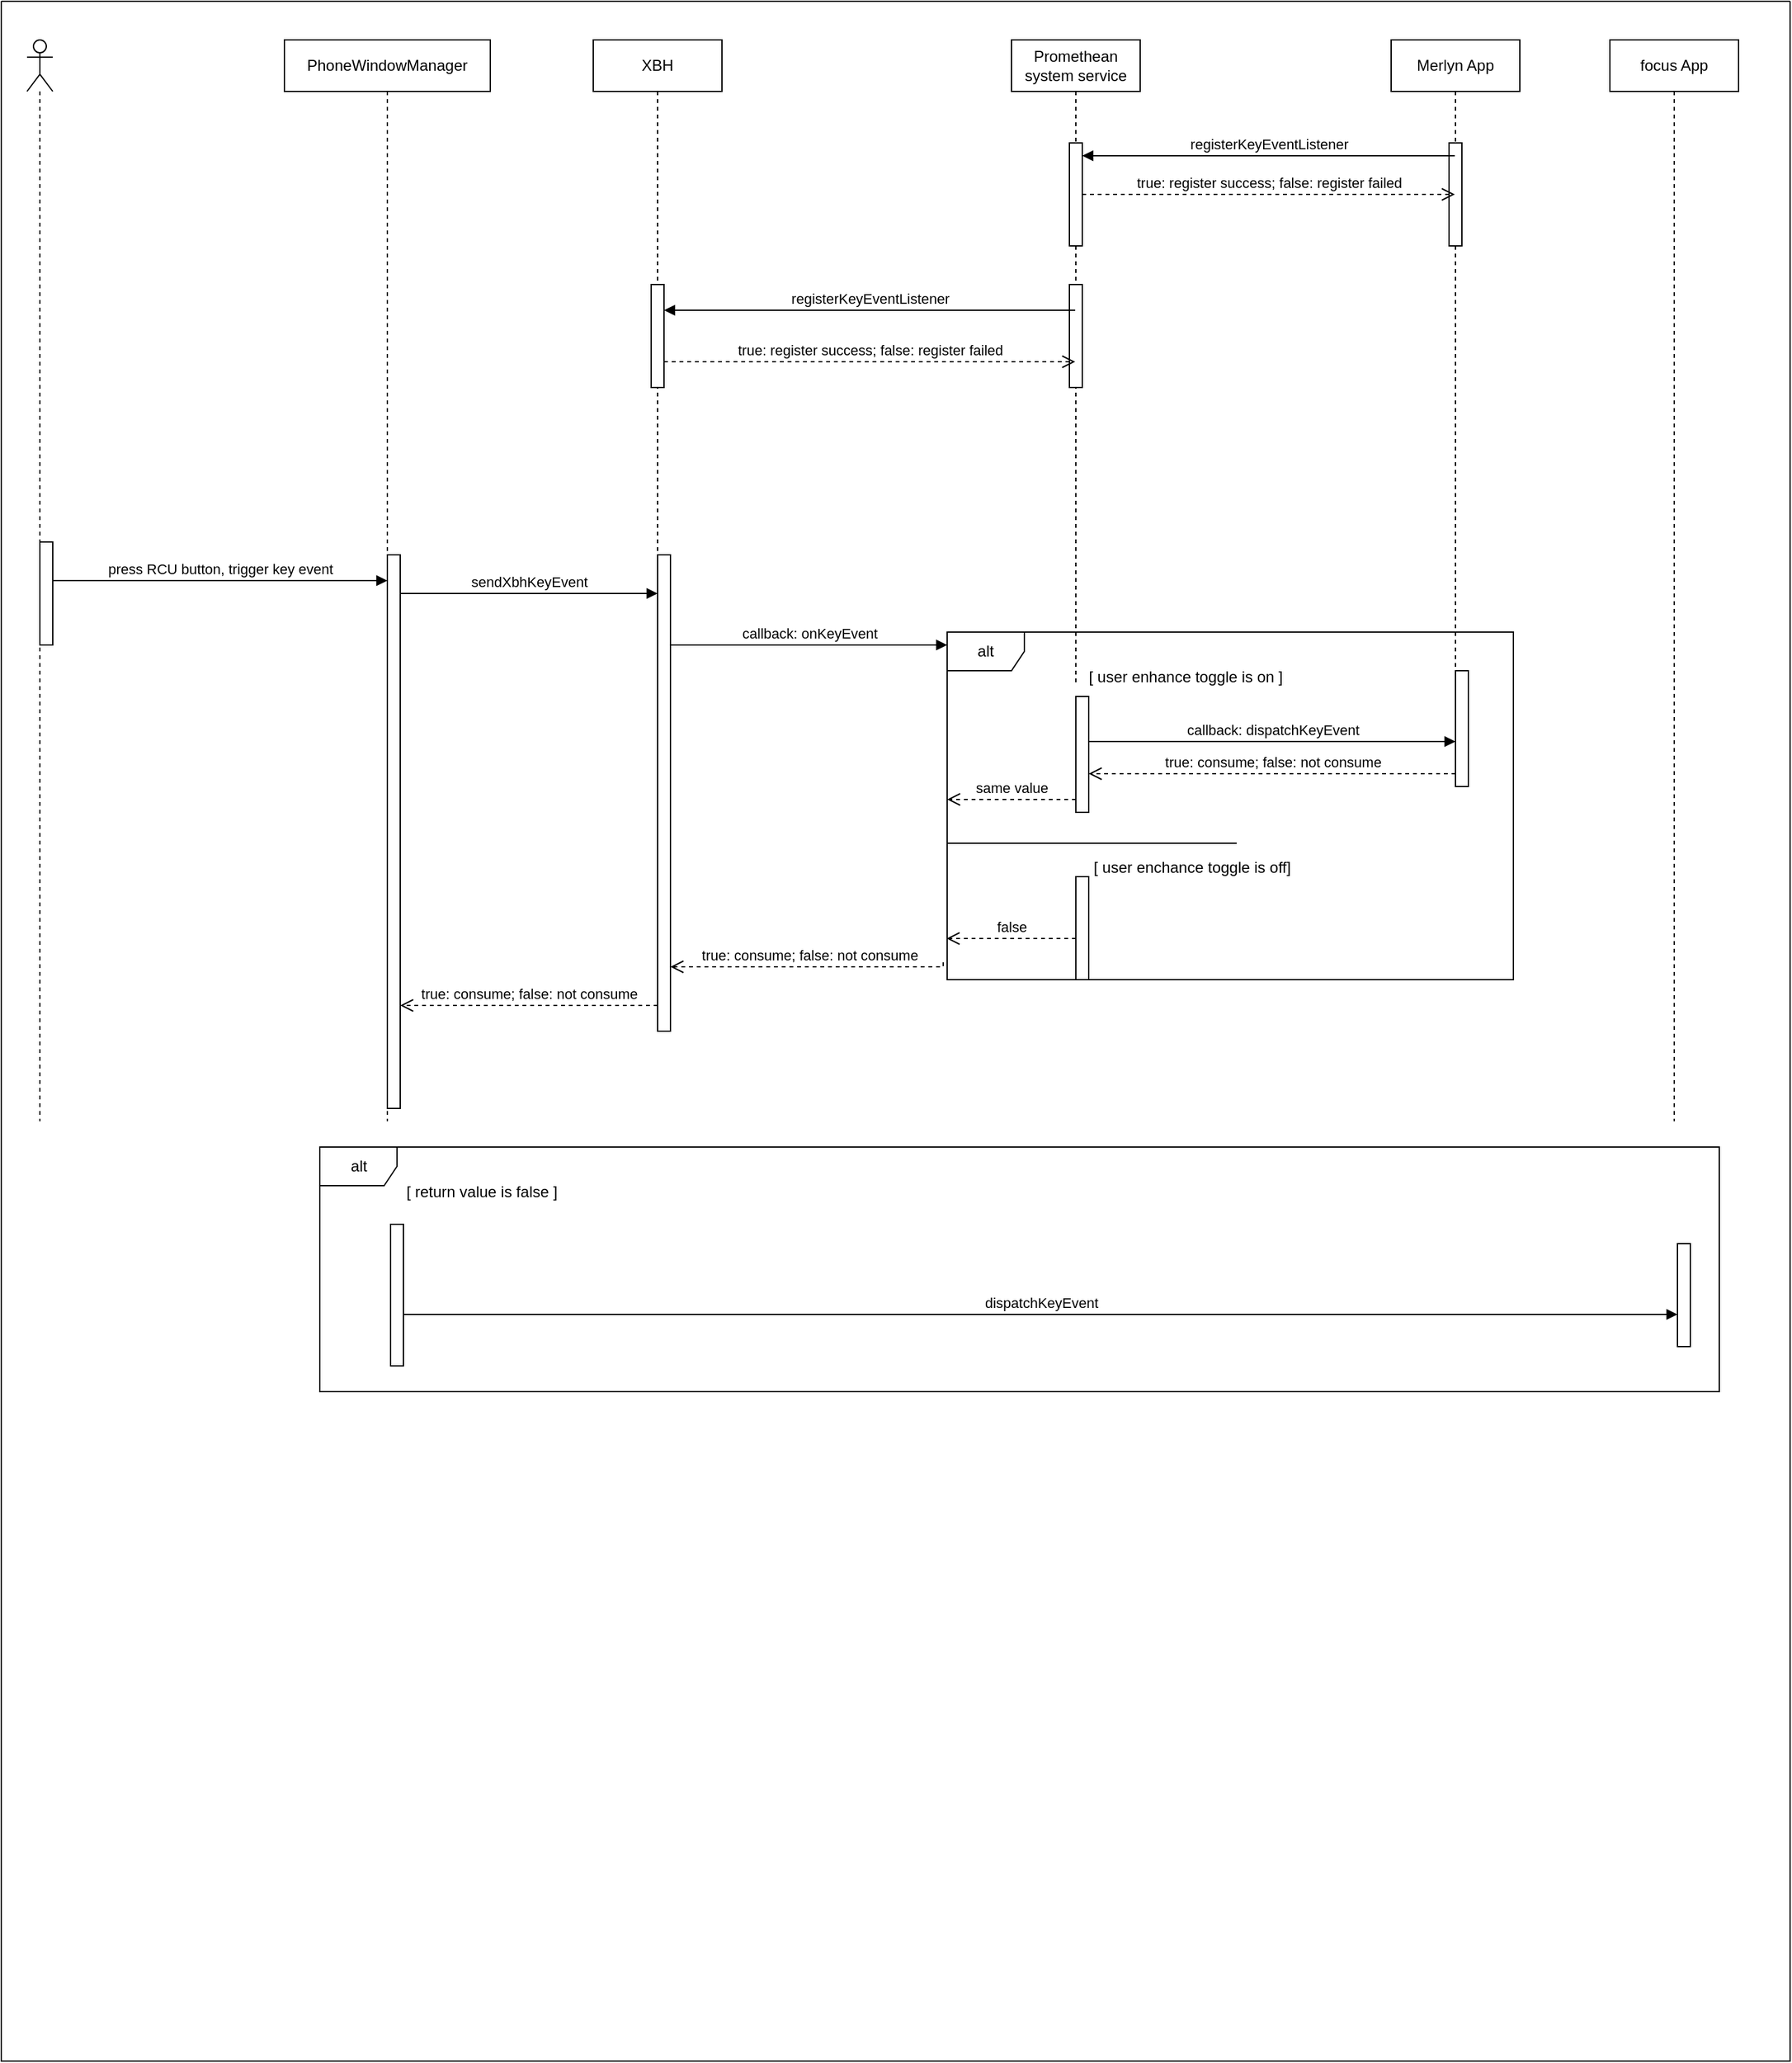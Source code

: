<mxfile version="20.8.23" type="github">
  <diagram name="Page-1" id="Iv7mJayoe5ap2ETNNHTu">
    <mxGraphModel dx="352" dy="1242" grid="1" gridSize="10" guides="1" tooltips="1" connect="1" arrows="1" fold="1" page="1" pageScale="1" pageWidth="850" pageHeight="1100" math="0" shadow="0">
      <root>
        <mxCell id="0" />
        <mxCell id="1" parent="0" />
        <mxCell id="XDO1bSZa6HCcQc958d6B-11" value="PhoneWindowManager" style="shape=umlLifeline;perimeter=lifelinePerimeter;whiteSpace=wrap;html=1;container=1;dropTarget=0;collapsible=0;recursiveResize=0;outlineConnect=0;portConstraint=eastwest;newEdgeStyle={&quot;edgeStyle&quot;:&quot;elbowEdgeStyle&quot;,&quot;elbow&quot;:&quot;vertical&quot;,&quot;curved&quot;:0,&quot;rounded&quot;:0};" vertex="1" parent="1">
          <mxGeometry x="1920" y="40" width="160" height="840" as="geometry" />
        </mxCell>
        <mxCell id="XDO1bSZa6HCcQc958d6B-16" value="" style="shape=umlLifeline;perimeter=lifelinePerimeter;whiteSpace=wrap;html=1;container=1;dropTarget=0;collapsible=0;recursiveResize=0;outlineConnect=0;portConstraint=eastwest;newEdgeStyle={&quot;edgeStyle&quot;:&quot;elbowEdgeStyle&quot;,&quot;elbow&quot;:&quot;vertical&quot;,&quot;curved&quot;:0,&quot;rounded&quot;:0};participant=umlActor;" vertex="1" parent="1">
          <mxGeometry x="1720" y="40" width="20" height="840" as="geometry" />
        </mxCell>
        <mxCell id="XDO1bSZa6HCcQc958d6B-21" value="XBH" style="shape=umlLifeline;perimeter=lifelinePerimeter;whiteSpace=wrap;html=1;container=1;dropTarget=0;collapsible=0;recursiveResize=0;outlineConnect=0;portConstraint=eastwest;newEdgeStyle={&quot;edgeStyle&quot;:&quot;elbowEdgeStyle&quot;,&quot;elbow&quot;:&quot;vertical&quot;,&quot;curved&quot;:0,&quot;rounded&quot;:0};" vertex="1" parent="1">
          <mxGeometry x="2160" y="40" width="100" height="530" as="geometry" />
        </mxCell>
        <mxCell id="XDO1bSZa6HCcQc958d6B-121" value="" style="html=1;points=[];perimeter=orthogonalPerimeter;outlineConnect=0;targetShapes=umlLifeline;portConstraint=eastwest;newEdgeStyle={&quot;edgeStyle&quot;:&quot;elbowEdgeStyle&quot;,&quot;elbow&quot;:&quot;vertical&quot;,&quot;curved&quot;:0,&quot;rounded&quot;:0};fillStyle=auto;strokeColor=default;gradientColor=none;" vertex="1" parent="XDO1bSZa6HCcQc958d6B-21">
          <mxGeometry x="45" y="190" width="10" height="80" as="geometry" />
        </mxCell>
        <mxCell id="XDO1bSZa6HCcQc958d6B-80" value="focus App" style="shape=umlLifeline;perimeter=lifelinePerimeter;whiteSpace=wrap;html=1;container=1;dropTarget=0;collapsible=0;recursiveResize=0;outlineConnect=0;portConstraint=eastwest;newEdgeStyle={&quot;edgeStyle&quot;:&quot;elbowEdgeStyle&quot;,&quot;elbow&quot;:&quot;vertical&quot;,&quot;curved&quot;:0,&quot;rounded&quot;:0};" vertex="1" parent="1">
          <mxGeometry x="2950" y="40" width="100" height="840" as="geometry" />
        </mxCell>
        <mxCell id="XDO1bSZa6HCcQc958d6B-104" value="" style="swimlane;startSize=0;fillStyle=auto;strokeColor=default;gradientColor=default;" vertex="1" parent="1">
          <mxGeometry x="1700" y="10" width="1390" height="1600" as="geometry" />
        </mxCell>
        <mxCell id="XDO1bSZa6HCcQc958d6B-44" value="Promethean system service" style="shape=umlLifeline;perimeter=lifelinePerimeter;whiteSpace=wrap;html=1;container=1;dropTarget=0;collapsible=0;recursiveResize=0;outlineConnect=0;portConstraint=eastwest;newEdgeStyle={&quot;edgeStyle&quot;:&quot;elbowEdgeStyle&quot;,&quot;elbow&quot;:&quot;vertical&quot;,&quot;curved&quot;:0,&quot;rounded&quot;:0};" vertex="1" parent="XDO1bSZa6HCcQc958d6B-104">
          <mxGeometry x="785" y="30" width="100" height="500" as="geometry" />
        </mxCell>
        <mxCell id="XDO1bSZa6HCcQc958d6B-117" value="" style="html=1;points=[];perimeter=orthogonalPerimeter;outlineConnect=0;targetShapes=umlLifeline;portConstraint=eastwest;newEdgeStyle={&quot;edgeStyle&quot;:&quot;elbowEdgeStyle&quot;,&quot;elbow&quot;:&quot;vertical&quot;,&quot;curved&quot;:0,&quot;rounded&quot;:0};fillStyle=auto;strokeColor=default;gradientColor=none;" vertex="1" parent="XDO1bSZa6HCcQc958d6B-44">
          <mxGeometry x="45" y="80" width="10" height="80" as="geometry" />
        </mxCell>
        <mxCell id="XDO1bSZa6HCcQc958d6B-120" value="" style="html=1;points=[];perimeter=orthogonalPerimeter;outlineConnect=0;targetShapes=umlLifeline;portConstraint=eastwest;newEdgeStyle={&quot;edgeStyle&quot;:&quot;elbowEdgeStyle&quot;,&quot;elbow&quot;:&quot;vertical&quot;,&quot;curved&quot;:0,&quot;rounded&quot;:0};fillStyle=auto;strokeColor=default;gradientColor=none;" vertex="1" parent="XDO1bSZa6HCcQc958d6B-44">
          <mxGeometry x="45" y="190" width="10" height="80" as="geometry" />
        </mxCell>
        <mxCell id="XDO1bSZa6HCcQc958d6B-79" value="Merlyn App" style="shape=umlLifeline;perimeter=lifelinePerimeter;whiteSpace=wrap;html=1;container=1;dropTarget=0;collapsible=0;recursiveResize=0;outlineConnect=0;portConstraint=eastwest;newEdgeStyle={&quot;edgeStyle&quot;:&quot;elbowEdgeStyle&quot;,&quot;elbow&quot;:&quot;vertical&quot;,&quot;curved&quot;:0,&quot;rounded&quot;:0};" vertex="1" parent="XDO1bSZa6HCcQc958d6B-104">
          <mxGeometry x="1080" y="30" width="100" height="520" as="geometry" />
        </mxCell>
        <mxCell id="XDO1bSZa6HCcQc958d6B-116" value="" style="html=1;points=[];perimeter=orthogonalPerimeter;outlineConnect=0;targetShapes=umlLifeline;portConstraint=eastwest;newEdgeStyle={&quot;edgeStyle&quot;:&quot;elbowEdgeStyle&quot;,&quot;elbow&quot;:&quot;vertical&quot;,&quot;curved&quot;:0,&quot;rounded&quot;:0};fillStyle=auto;strokeColor=default;gradientColor=none;" vertex="1" parent="XDO1bSZa6HCcQc958d6B-79">
          <mxGeometry x="45" y="80" width="10" height="80" as="geometry" />
        </mxCell>
        <mxCell id="XDO1bSZa6HCcQc958d6B-18" value="" style="html=1;points=[];perimeter=orthogonalPerimeter;outlineConnect=0;targetShapes=umlLifeline;portConstraint=eastwest;newEdgeStyle={&quot;edgeStyle&quot;:&quot;elbowEdgeStyle&quot;,&quot;elbow&quot;:&quot;vertical&quot;,&quot;curved&quot;:0,&quot;rounded&quot;:0};" vertex="1" parent="XDO1bSZa6HCcQc958d6B-104">
          <mxGeometry x="300" y="430" width="10" height="430" as="geometry" />
        </mxCell>
        <mxCell id="XDO1bSZa6HCcQc958d6B-17" value="press RCU button, trigger key event" style="html=1;verticalAlign=bottom;endArrow=block;edgeStyle=elbowEdgeStyle;elbow=vertical;curved=0;rounded=0;startArrow=none;" edge="1" parent="XDO1bSZa6HCcQc958d6B-104" source="XDO1bSZa6HCcQc958d6B-19" target="XDO1bSZa6HCcQc958d6B-18">
          <mxGeometry width="80" relative="1" as="geometry">
            <mxPoint x="405" y="560" as="sourcePoint" />
            <mxPoint x="255" y="460" as="targetPoint" />
            <Array as="points">
              <mxPoint x="245" y="450" />
            </Array>
            <mxPoint as="offset" />
          </mxGeometry>
        </mxCell>
        <mxCell id="XDO1bSZa6HCcQc958d6B-20" value="" style="html=1;verticalAlign=bottom;endArrow=none;edgeStyle=elbowEdgeStyle;elbow=vertical;curved=0;rounded=0;" edge="1" parent="XDO1bSZa6HCcQc958d6B-104" target="XDO1bSZa6HCcQc958d6B-19">
          <mxGeometry width="80" relative="1" as="geometry">
            <mxPoint x="33.278" y="461.111" as="sourcePoint" />
            <mxPoint x="275" y="480" as="targetPoint" />
          </mxGeometry>
        </mxCell>
        <mxCell id="XDO1bSZa6HCcQc958d6B-19" value="" style="html=1;points=[];perimeter=orthogonalPerimeter;outlineConnect=0;targetShapes=umlLifeline;portConstraint=eastwest;newEdgeStyle={&quot;edgeStyle&quot;:&quot;elbowEdgeStyle&quot;,&quot;elbow&quot;:&quot;vertical&quot;,&quot;curved&quot;:0,&quot;rounded&quot;:0};" vertex="1" parent="XDO1bSZa6HCcQc958d6B-104">
          <mxGeometry x="30" y="420" width="10" height="80" as="geometry" />
        </mxCell>
        <mxCell id="XDO1bSZa6HCcQc958d6B-22" value="" style="html=1;points=[];perimeter=orthogonalPerimeter;outlineConnect=0;targetShapes=umlLifeline;portConstraint=eastwest;newEdgeStyle={&quot;edgeStyle&quot;:&quot;elbowEdgeStyle&quot;,&quot;elbow&quot;:&quot;vertical&quot;,&quot;curved&quot;:0,&quot;rounded&quot;:0};" vertex="1" parent="XDO1bSZa6HCcQc958d6B-104">
          <mxGeometry x="510" y="430" width="10" height="370" as="geometry" />
        </mxCell>
        <mxCell id="XDO1bSZa6HCcQc958d6B-23" value="sendXbhKeyEvent" style="html=1;verticalAlign=bottom;endArrow=block;edgeStyle=elbowEdgeStyle;elbow=vertical;curved=0;rounded=0;" edge="1" parent="XDO1bSZa6HCcQc958d6B-104" source="XDO1bSZa6HCcQc958d6B-18" target="XDO1bSZa6HCcQc958d6B-22">
          <mxGeometry width="80" relative="1" as="geometry">
            <mxPoint x="305" y="470" as="sourcePoint" />
            <mxPoint x="485" y="560" as="targetPoint" />
            <Array as="points">
              <mxPoint x="465" y="460" />
            </Array>
          </mxGeometry>
        </mxCell>
        <mxCell id="XDO1bSZa6HCcQc958d6B-38" value="true: consume; false: not consume" style="html=1;verticalAlign=bottom;endArrow=open;dashed=1;endSize=8;edgeStyle=elbowEdgeStyle;elbow=vertical;curved=0;rounded=0;" edge="1" parent="XDO1bSZa6HCcQc958d6B-104" source="XDO1bSZa6HCcQc958d6B-22" target="XDO1bSZa6HCcQc958d6B-18">
          <mxGeometry relative="1" as="geometry">
            <mxPoint x="495" y="480" as="sourcePoint" />
            <mxPoint x="335" y="490" as="targetPoint" />
            <Array as="points">
              <mxPoint x="405" y="780" />
              <mxPoint x="395" y="560" />
              <mxPoint x="425" y="490" />
            </Array>
          </mxGeometry>
        </mxCell>
        <mxCell id="XDO1bSZa6HCcQc958d6B-46" value="callback: onKeyEvent" style="html=1;verticalAlign=bottom;endArrow=block;edgeStyle=elbowEdgeStyle;elbow=vertical;curved=0;rounded=0;" edge="1" target="XDO1bSZa6HCcQc958d6B-106" parent="XDO1bSZa6HCcQc958d6B-104" source="XDO1bSZa6HCcQc958d6B-22">
          <mxGeometry relative="1" as="geometry">
            <mxPoint x="545" y="450" as="sourcePoint" />
            <Array as="points">
              <mxPoint x="665" y="500" />
              <mxPoint x="645" y="450" />
            </Array>
          </mxGeometry>
        </mxCell>
        <mxCell id="XDO1bSZa6HCcQc958d6B-111" value="" style="html=1;points=[];perimeter=orthogonalPerimeter;outlineConnect=0;targetShapes=umlLifeline;portConstraint=eastwest;newEdgeStyle={&quot;edgeStyle&quot;:&quot;elbowEdgeStyle&quot;,&quot;elbow&quot;:&quot;vertical&quot;,&quot;curved&quot;:0,&quot;rounded&quot;:0};fillStyle=auto;strokeColor=default;gradientColor=none;" vertex="1" parent="XDO1bSZa6HCcQc958d6B-104">
          <mxGeometry x="835" y="680" width="10" height="80" as="geometry" />
        </mxCell>
        <mxCell id="XDO1bSZa6HCcQc958d6B-81" value="" style="html=1;points=[];perimeter=orthogonalPerimeter;outlineConnect=0;targetShapes=umlLifeline;portConstraint=eastwest;newEdgeStyle={&quot;edgeStyle&quot;:&quot;elbowEdgeStyle&quot;,&quot;elbow&quot;:&quot;vertical&quot;,&quot;curved&quot;:0,&quot;rounded&quot;:0};" vertex="1" parent="XDO1bSZa6HCcQc958d6B-104">
          <mxGeometry x="1130" y="520" width="10" height="90" as="geometry" />
        </mxCell>
        <mxCell id="XDO1bSZa6HCcQc958d6B-82" value="callback: dispatchKeyEvent" style="html=1;verticalAlign=bottom;endArrow=block;edgeStyle=elbowEdgeStyle;elbow=vertical;curved=0;rounded=0;" edge="1" target="XDO1bSZa6HCcQc958d6B-81" parent="XDO1bSZa6HCcQc958d6B-104" source="XDO1bSZa6HCcQc958d6B-45">
          <mxGeometry relative="1" as="geometry">
            <mxPoint x="925" y="450" as="sourcePoint" />
          </mxGeometry>
        </mxCell>
        <mxCell id="XDO1bSZa6HCcQc958d6B-83" value="true: consume; false: not consume" style="html=1;verticalAlign=bottom;endArrow=open;dashed=1;endSize=8;edgeStyle=elbowEdgeStyle;elbow=vertical;curved=0;rounded=0;" edge="1" source="XDO1bSZa6HCcQc958d6B-81" parent="XDO1bSZa6HCcQc958d6B-104" target="XDO1bSZa6HCcQc958d6B-45">
          <mxGeometry relative="1" as="geometry">
            <mxPoint x="925" y="525" as="targetPoint" />
            <Array as="points">
              <mxPoint x="895" y="600" />
              <mxPoint x="925" y="590" />
            </Array>
          </mxGeometry>
        </mxCell>
        <mxCell id="XDO1bSZa6HCcQc958d6B-106" value="alt" style="shape=umlFrame;whiteSpace=wrap;html=1;pointerEvents=0;fillStyle=auto;strokeColor=default;gradientColor=none;" vertex="1" parent="XDO1bSZa6HCcQc958d6B-104">
          <mxGeometry x="735" y="490" width="440" height="270" as="geometry" />
        </mxCell>
        <mxCell id="XDO1bSZa6HCcQc958d6B-45" value="" style="html=1;points=[];perimeter=orthogonalPerimeter;outlineConnect=0;targetShapes=umlLifeline;portConstraint=eastwest;newEdgeStyle={&quot;edgeStyle&quot;:&quot;elbowEdgeStyle&quot;,&quot;elbow&quot;:&quot;vertical&quot;,&quot;curved&quot;:0,&quot;rounded&quot;:0};" vertex="1" parent="XDO1bSZa6HCcQc958d6B-104">
          <mxGeometry x="835" y="540" width="10" height="90" as="geometry" />
        </mxCell>
        <mxCell id="XDO1bSZa6HCcQc958d6B-109" value="[ user enhance toggle is on ]" style="text;html=1;align=center;verticalAlign=middle;resizable=0;points=[];autosize=1;strokeColor=none;fillColor=none;" vertex="1" parent="XDO1bSZa6HCcQc958d6B-104">
          <mxGeometry x="835" y="510" width="170" height="30" as="geometry" />
        </mxCell>
        <mxCell id="XDO1bSZa6HCcQc958d6B-110" value="" style="line;strokeWidth=1;fillColor=none;align=left;verticalAlign=middle;spacingTop=-1;spacingLeft=3;spacingRight=3;rotatable=0;labelPosition=right;points=[];portConstraint=eastwest;strokeColor=inherit;fillStyle=auto;" vertex="1" parent="XDO1bSZa6HCcQc958d6B-104">
          <mxGeometry x="735" y="650" width="225" height="8" as="geometry" />
        </mxCell>
        <mxCell id="XDO1bSZa6HCcQc958d6B-112" value="[ user enchance toggle is off]" style="text;html=1;align=center;verticalAlign=middle;resizable=0;points=[];autosize=1;strokeColor=none;fillColor=none;" vertex="1" parent="XDO1bSZa6HCcQc958d6B-104">
          <mxGeometry x="835" y="658" width="180" height="30" as="geometry" />
        </mxCell>
        <mxCell id="XDO1bSZa6HCcQc958d6B-113" value="false" style="html=1;verticalAlign=bottom;endArrow=open;dashed=1;endSize=8;edgeStyle=elbowEdgeStyle;elbow=vertical;curved=0;rounded=0;entryX=-0.001;entryY=0.882;entryDx=0;entryDy=0;entryPerimeter=0;" edge="1" parent="XDO1bSZa6HCcQc958d6B-104" source="XDO1bSZa6HCcQc958d6B-111" target="XDO1bSZa6HCcQc958d6B-106">
          <mxGeometry relative="1" as="geometry">
            <mxPoint x="830" y="730" as="sourcePoint" />
            <mxPoint x="780" y="730" as="targetPoint" />
          </mxGeometry>
        </mxCell>
        <mxCell id="XDO1bSZa6HCcQc958d6B-114" value="same value" style="html=1;verticalAlign=bottom;endArrow=open;dashed=1;endSize=8;edgeStyle=elbowEdgeStyle;elbow=vertical;curved=0;rounded=0;entryX=0;entryY=0.481;entryDx=0;entryDy=0;entryPerimeter=0;" edge="1" parent="XDO1bSZa6HCcQc958d6B-104" source="XDO1bSZa6HCcQc958d6B-45" target="XDO1bSZa6HCcQc958d6B-106">
          <mxGeometry relative="1" as="geometry">
            <mxPoint x="810" y="690" as="sourcePoint" />
            <mxPoint x="781" y="620" as="targetPoint" />
            <Array as="points">
              <mxPoint x="820" y="620" />
            </Array>
          </mxGeometry>
        </mxCell>
        <mxCell id="XDO1bSZa6HCcQc958d6B-42" value="" style="html=1;points=[];perimeter=orthogonalPerimeter;outlineConnect=0;targetShapes=umlLifeline;portConstraint=eastwest;newEdgeStyle={&quot;edgeStyle&quot;:&quot;elbowEdgeStyle&quot;,&quot;elbow&quot;:&quot;vertical&quot;,&quot;curved&quot;:0,&quot;rounded&quot;:0};" vertex="1" parent="XDO1bSZa6HCcQc958d6B-104">
          <mxGeometry x="302.5" y="950" width="10" height="110" as="geometry" />
        </mxCell>
        <mxCell id="XDO1bSZa6HCcQc958d6B-85" value="" style="html=1;points=[];perimeter=orthogonalPerimeter;outlineConnect=0;targetShapes=umlLifeline;portConstraint=eastwest;newEdgeStyle={&quot;edgeStyle&quot;:&quot;elbowEdgeStyle&quot;,&quot;elbow&quot;:&quot;vertical&quot;,&quot;curved&quot;:0,&quot;rounded&quot;:0};" vertex="1" parent="XDO1bSZa6HCcQc958d6B-104">
          <mxGeometry x="1302.5" y="965" width="10" height="80" as="geometry" />
        </mxCell>
        <mxCell id="XDO1bSZa6HCcQc958d6B-84" value="dispatchKeyEvent" style="html=1;verticalAlign=bottom;endArrow=block;edgeStyle=elbowEdgeStyle;elbow=vertical;curved=0;rounded=0;" edge="1" parent="XDO1bSZa6HCcQc958d6B-104" source="XDO1bSZa6HCcQc958d6B-42" target="XDO1bSZa6HCcQc958d6B-85">
          <mxGeometry width="80" relative="1" as="geometry">
            <mxPoint x="567.5" y="720" as="sourcePoint" />
            <mxPoint x="1127.5" y="805" as="targetPoint" />
            <Array as="points">
              <mxPoint x="747.5" y="1020" />
            </Array>
          </mxGeometry>
        </mxCell>
        <mxCell id="XDO1bSZa6HCcQc958d6B-86" value="alt" style="shape=umlFrame;whiteSpace=wrap;html=1;pointerEvents=0;" vertex="1" parent="XDO1bSZa6HCcQc958d6B-104">
          <mxGeometry x="247.5" y="890" width="1087.5" height="190" as="geometry" />
        </mxCell>
        <mxCell id="XDO1bSZa6HCcQc958d6B-87" value="[ return value is false ]" style="text;html=1;align=center;verticalAlign=middle;resizable=0;points=[];autosize=1;strokeColor=none;fillColor=none;" vertex="1" parent="XDO1bSZa6HCcQc958d6B-104">
          <mxGeometry x="302.5" y="910" width="140" height="30" as="geometry" />
        </mxCell>
        <mxCell id="XDO1bSZa6HCcQc958d6B-115" value="true: consume; false: not consume" style="html=1;verticalAlign=bottom;endArrow=open;dashed=1;endSize=8;edgeStyle=elbowEdgeStyle;elbow=vertical;curved=0;rounded=0;exitX=-0.007;exitY=0.95;exitDx=0;exitDy=0;exitPerimeter=0;" edge="1" parent="XDO1bSZa6HCcQc958d6B-104" source="XDO1bSZa6HCcQc958d6B-106" target="XDO1bSZa6HCcQc958d6B-22">
          <mxGeometry relative="1" as="geometry">
            <mxPoint x="665" y="760.82" as="sourcePoint" />
            <mxPoint x="585" y="760.82" as="targetPoint" />
            <Array as="points">
              <mxPoint x="575" y="750" />
              <mxPoint x="575" y="760" />
              <mxPoint x="735" y="761" />
            </Array>
          </mxGeometry>
        </mxCell>
        <mxCell id="XDO1bSZa6HCcQc958d6B-118" value="registerKeyEventListener" style="html=1;verticalAlign=bottom;endArrow=block;edgeStyle=elbowEdgeStyle;elbow=vertical;curved=0;rounded=0;" edge="1" target="XDO1bSZa6HCcQc958d6B-117" parent="XDO1bSZa6HCcQc958d6B-104" source="XDO1bSZa6HCcQc958d6B-79">
          <mxGeometry relative="1" as="geometry">
            <mxPoint x="910" y="110" as="sourcePoint" />
            <Array as="points">
              <mxPoint x="1040" y="120" />
            </Array>
          </mxGeometry>
        </mxCell>
        <mxCell id="XDO1bSZa6HCcQc958d6B-119" value="true: register success; false: register failed" style="html=1;verticalAlign=bottom;endArrow=open;dashed=1;endSize=8;edgeStyle=elbowEdgeStyle;elbow=vertical;curved=0;rounded=0;" edge="1" source="XDO1bSZa6HCcQc958d6B-117" parent="XDO1bSZa6HCcQc958d6B-104" target="XDO1bSZa6HCcQc958d6B-79">
          <mxGeometry relative="1" as="geometry">
            <mxPoint x="910" y="185" as="targetPoint" />
          </mxGeometry>
        </mxCell>
        <mxCell id="XDO1bSZa6HCcQc958d6B-122" value="registerKeyEventListener" style="html=1;verticalAlign=bottom;endArrow=block;edgeStyle=elbowEdgeStyle;elbow=vertical;curved=0;rounded=0;" edge="1" target="XDO1bSZa6HCcQc958d6B-121" parent="1" source="XDO1bSZa6HCcQc958d6B-44">
          <mxGeometry relative="1" as="geometry">
            <mxPoint x="2280" y="230" as="sourcePoint" />
            <Array as="points">
              <mxPoint x="2340" y="250" />
            </Array>
          </mxGeometry>
        </mxCell>
        <mxCell id="XDO1bSZa6HCcQc958d6B-123" value="true: register success; false: register failed" style="html=1;verticalAlign=bottom;endArrow=open;dashed=1;endSize=8;edgeStyle=elbowEdgeStyle;elbow=vertical;curved=0;rounded=0;" edge="1" source="XDO1bSZa6HCcQc958d6B-121" parent="1" target="XDO1bSZa6HCcQc958d6B-44">
          <mxGeometry relative="1" as="geometry">
            <mxPoint x="2280" y="305" as="targetPoint" />
            <Array as="points">
              <mxPoint x="2390" y="290" />
            </Array>
          </mxGeometry>
        </mxCell>
      </root>
    </mxGraphModel>
  </diagram>
</mxfile>
